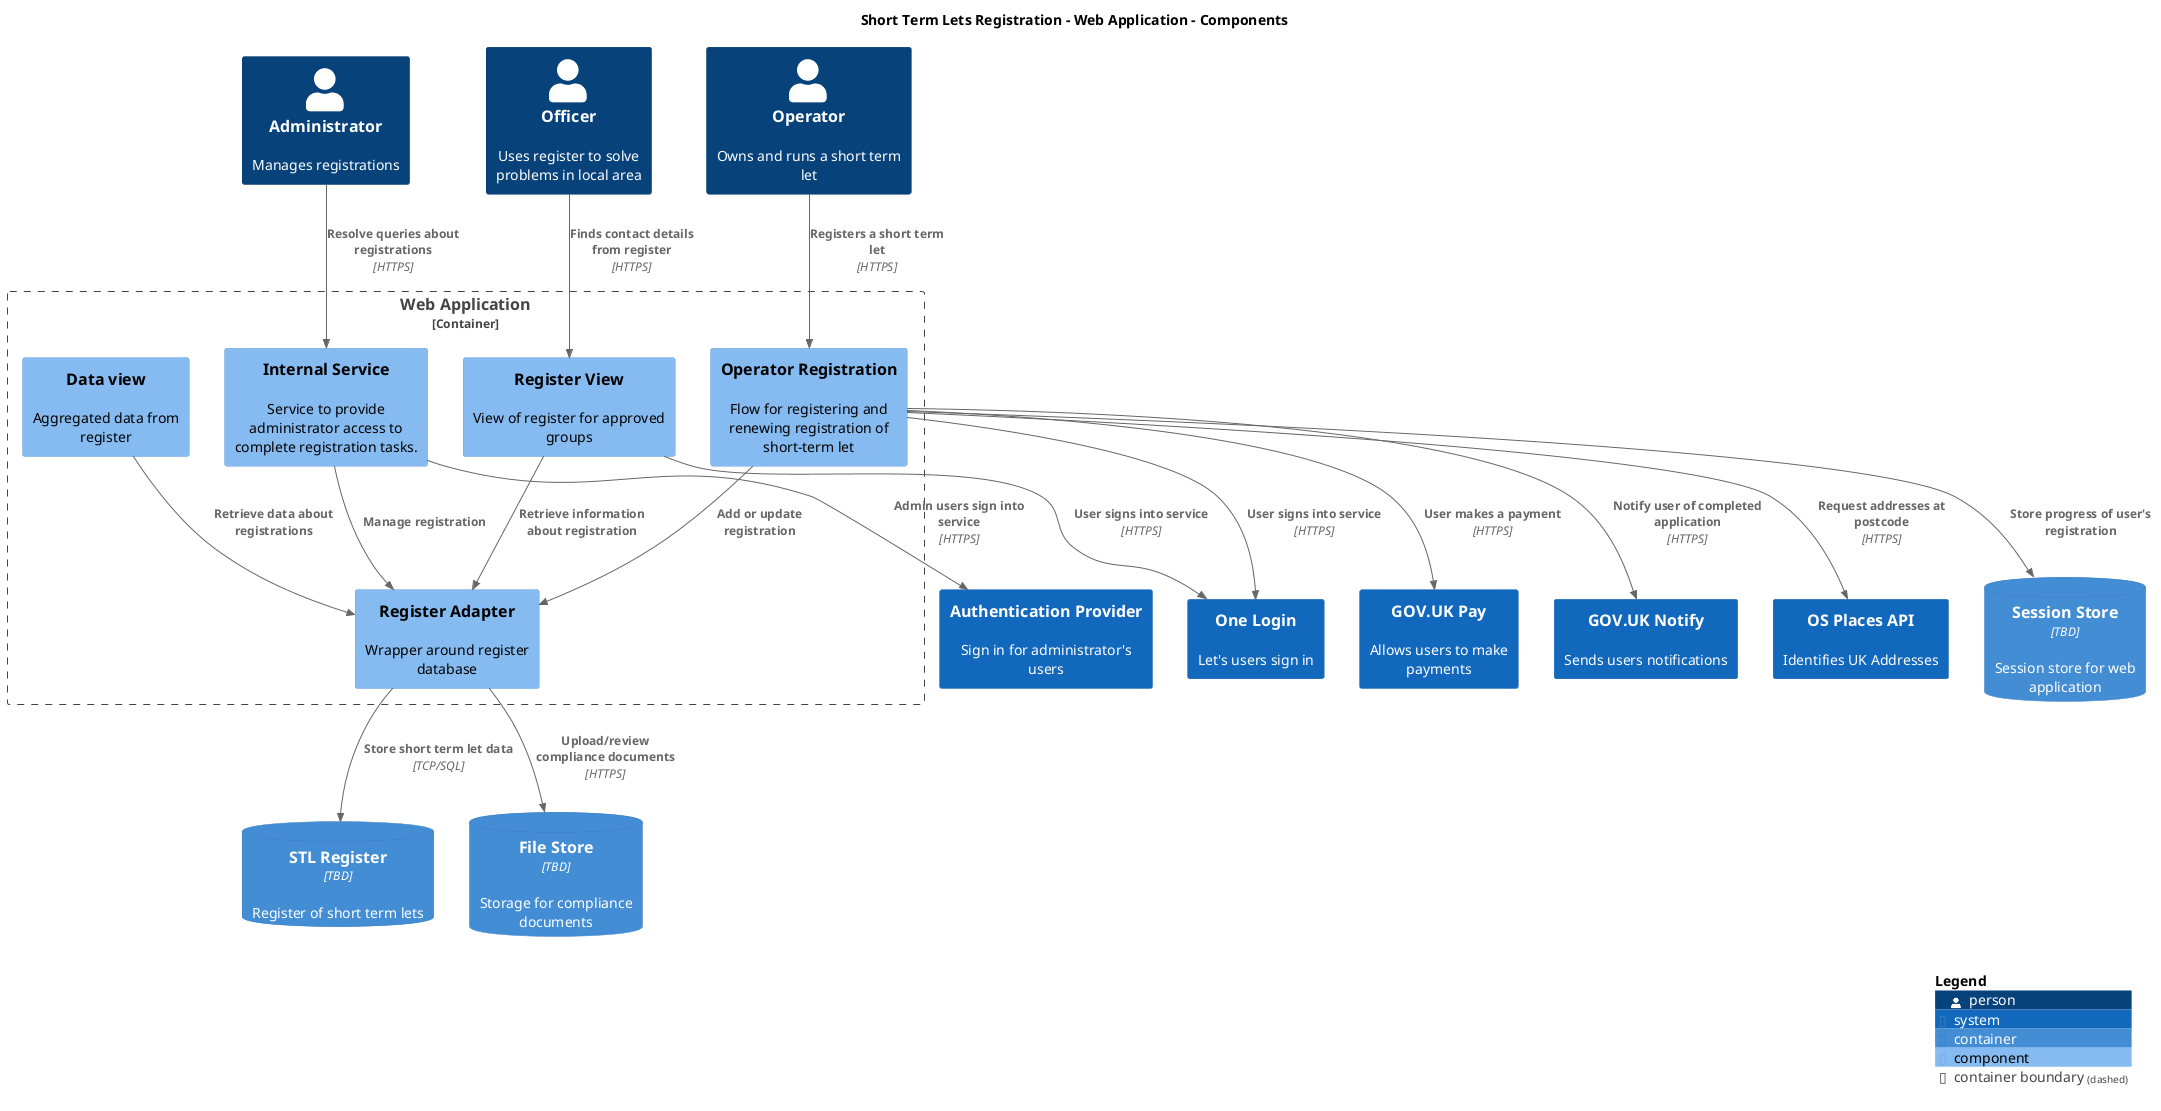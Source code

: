 @startuml
set separator none
title Short Term Lets Registration - Web Application - Components

top to bottom direction

!include <C4/C4>
!include <C4/C4_Context>
!include <C4/C4_Container>
!include <C4/C4_Component>

Person(Administrator, "Administrator", $descr="Manages registrations", $tags="", $link="")
Person(Operator, "Operator", $descr="Owns and runs a short term let", $tags="", $link="")
Person(Officer, "Officer", $descr="Uses register to solve problems in local area", $tags="", $link="")
System(GOVUKPay, "GOV.UK Pay", $descr="Allows users to make payments", $tags="", $link="")
System(OneLogin, "One Login", $descr="Let's users sign in", $tags="", $link="")
System(GOVUKNotify, "GOV.UK Notify", $descr="Sends users notifications", $tags="", $link="")
System(AuthenticationProvider, "Authentication Provider", $descr="Sign in for administrator's users", $tags="", $link="")
System(OSPlacesAPI, "OS Places API", $descr="Identifies UK Addresses", $tags="", $link="")
ContainerDb(ShortTermLetsRegistration.STLRegister, "STL Register", $techn="TBD", $descr="Register of short term lets", $tags="", $link="")
ContainerDb(ShortTermLetsRegistration.SessionStore, "Session Store", $techn="TBD", $descr="Session store for web application", $tags="", $link="")
ContainerDb(ShortTermLetsRegistration.FileStore, "File Store", $techn="TBD", $descr="Storage for compliance documents", $tags="", $link="")

Container_Boundary("ShortTermLetsRegistration.WebApplication_boundary", "Web Application", $tags="") {
  Component(ShortTermLetsRegistration.WebApplication.OperatorRegistration, "Operator Registration", $techn="", $descr="Flow for registering and renewing registration of short-term let", $tags="", $link="")
  Component(ShortTermLetsRegistration.WebApplication.RegisterView, "Register View", $techn="", $descr="View of register for approved groups", $tags="", $link="")
  Component(ShortTermLetsRegistration.WebApplication.InternalService, "Internal Service", $techn="", $descr="Service to provide administrator access to complete registration tasks.", $tags="", $link="")
  Component(ShortTermLetsRegistration.WebApplication.Dataview, "Data view", $techn="", $descr="Aggregated data from register", $tags="", $link="")
  Component(ShortTermLetsRegistration.WebApplication.RegisterAdapter, "Register Adapter", $techn="", $descr="Wrapper around register database", $tags="", $link="")
}

Rel(Operator, ShortTermLetsRegistration.WebApplication.OperatorRegistration, "Registers a short term let", $techn="HTTPS", $tags="", $link="")
Rel(Administrator, ShortTermLetsRegistration.WebApplication.InternalService, "Resolve queries about registrations", $techn="HTTPS", $tags="", $link="")
Rel(Officer, ShortTermLetsRegistration.WebApplication.RegisterView, "Finds contact details from register", $techn="HTTPS", $tags="", $link="")
Rel(ShortTermLetsRegistration.WebApplication.RegisterAdapter, ShortTermLetsRegistration.STLRegister, "Store short term let data", $techn="TCP/SQL", $tags="", $link="")
Rel(ShortTermLetsRegistration.WebApplication.OperatorRegistration, GOVUKPay, "User makes a payment", $techn="HTTPS", $tags="", $link="")
Rel(ShortTermLetsRegistration.WebApplication.OperatorRegistration, OneLogin, "User signs into service", $techn="HTTPS", $tags="", $link="")
Rel(ShortTermLetsRegistration.WebApplication.RegisterView, OneLogin, "User signs into service", $techn="HTTPS", $tags="", $link="")
Rel(ShortTermLetsRegistration.WebApplication.InternalService, AuthenticationProvider, "Admin users sign into service", $techn="HTTPS", $tags="", $link="")
Rel(ShortTermLetsRegistration.WebApplication.OperatorRegistration, GOVUKNotify, "Notify user of completed application", $techn="HTTPS", $tags="", $link="")
Rel(ShortTermLetsRegistration.WebApplication.OperatorRegistration, ShortTermLetsRegistration.SessionStore, "Store progress of user's registration", $techn="", $tags="", $link="")
Rel(ShortTermLetsRegistration.WebApplication.RegisterAdapter, ShortTermLetsRegistration.FileStore, "Upload/review compliance documents", $techn="HTTPS", $tags="", $link="")
Rel(ShortTermLetsRegistration.WebApplication.OperatorRegistration, OSPlacesAPI, "Request addresses at postcode", $techn="HTTPS", $tags="", $link="")
Rel(ShortTermLetsRegistration.WebApplication.OperatorRegistration, ShortTermLetsRegistration.WebApplication.RegisterAdapter, "Add or update registration", $techn="", $tags="", $link="")
Rel(ShortTermLetsRegistration.WebApplication.RegisterView, ShortTermLetsRegistration.WebApplication.RegisterAdapter, "Retrieve information about registration", $techn="", $tags="", $link="")
Rel(ShortTermLetsRegistration.WebApplication.InternalService, ShortTermLetsRegistration.WebApplication.RegisterAdapter, "Manage registration", $techn="", $tags="", $link="")
Rel(ShortTermLetsRegistration.WebApplication.Dataview, ShortTermLetsRegistration.WebApplication.RegisterAdapter, "Retrieve data about registrations", $techn="", $tags="", $link="")

SHOW_LEGEND(true)
@enduml